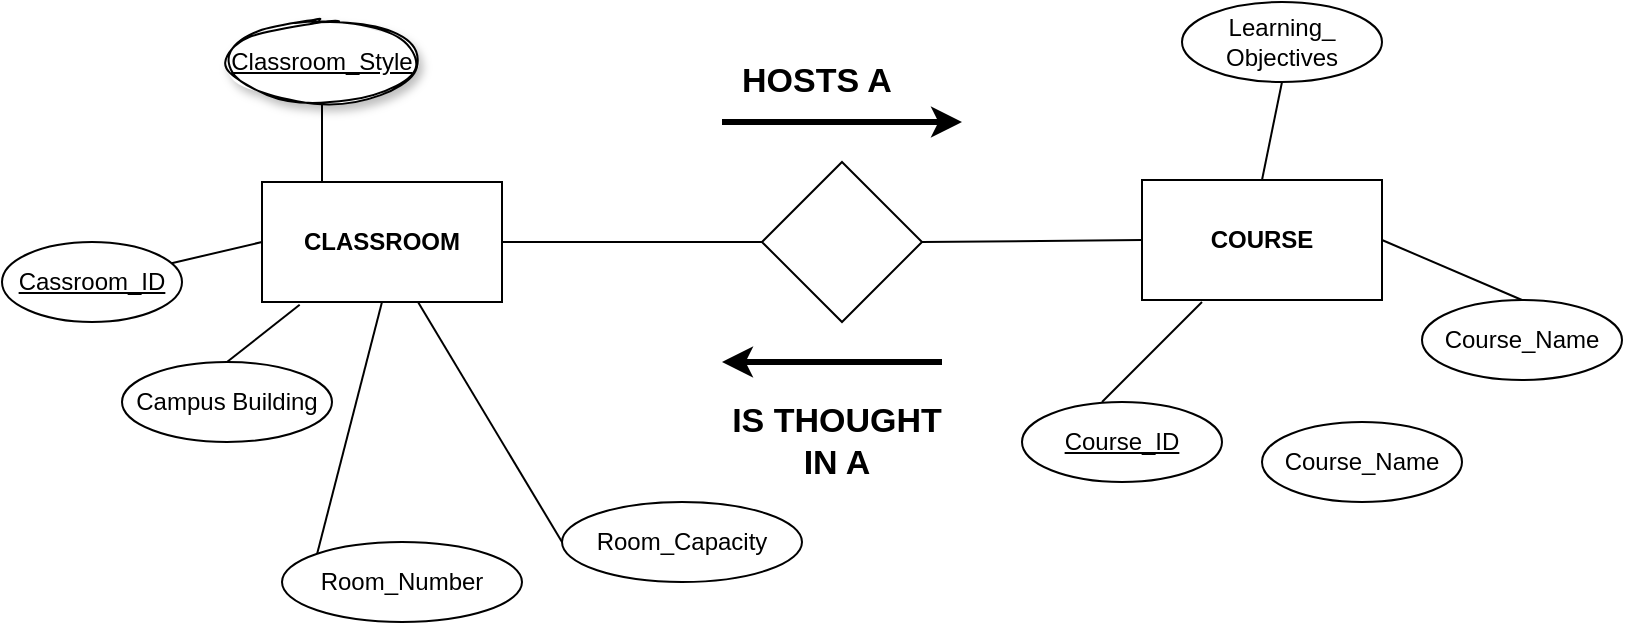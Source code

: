 <mxfile version="14.0.1" type="github">
  <diagram id="FDvBxADv8N06hc_olc51" name="Page-1">
    <mxGraphModel dx="1038" dy="548" grid="1" gridSize="10" guides="1" tooltips="1" connect="1" arrows="1" fold="1" page="1" pageScale="1" pageWidth="850" pageHeight="1100" math="0" shadow="0">
      <root>
        <mxCell id="0" />
        <mxCell id="1" parent="0" />
        <mxCell id="1JErVeD1ttZ6OdPishEA-1" value="CLASSROOM" style="rounded=0;whiteSpace=wrap;html=1;fontStyle=1" parent="1" vertex="1">
          <mxGeometry x="148" y="310" width="120" height="60" as="geometry" />
        </mxCell>
        <mxCell id="1JErVeD1ttZ6OdPishEA-2" value="COURSE" style="rounded=0;whiteSpace=wrap;html=1;fontStyle=1" parent="1" vertex="1">
          <mxGeometry x="588" y="309" width="120" height="60" as="geometry" />
        </mxCell>
        <mxCell id="1JErVeD1ttZ6OdPishEA-3" value="&lt;u&gt;Cassroom_ID&lt;/u&gt;" style="ellipse;whiteSpace=wrap;html=1;" parent="1" vertex="1">
          <mxGeometry x="18" y="340" width="90" height="40" as="geometry" />
        </mxCell>
        <mxCell id="1JErVeD1ttZ6OdPishEA-4" value="" style="endArrow=none;html=1;" parent="1" source="1JErVeD1ttZ6OdPishEA-3" edge="1">
          <mxGeometry width="50" height="50" relative="1" as="geometry">
            <mxPoint x="98" y="390" as="sourcePoint" />
            <mxPoint x="148" y="340" as="targetPoint" />
          </mxGeometry>
        </mxCell>
        <mxCell id="M33G9GwXgaiTnWeXT5Mb-1" value="Campus Building" style="ellipse;whiteSpace=wrap;html=1;" parent="1" vertex="1">
          <mxGeometry x="78" y="400" width="105" height="40" as="geometry" />
        </mxCell>
        <mxCell id="M33G9GwXgaiTnWeXT5Mb-2" value="" style="endArrow=none;html=1;exitX=0.5;exitY=0;exitDx=0;exitDy=0;entryX=0.157;entryY=1.023;entryDx=0;entryDy=0;entryPerimeter=0;" parent="1" source="M33G9GwXgaiTnWeXT5Mb-1" target="1JErVeD1ttZ6OdPishEA-1" edge="1">
          <mxGeometry width="50" height="50" relative="1" as="geometry">
            <mxPoint x="92.8" y="410.18" as="sourcePoint" />
            <mxPoint x="158" y="350" as="targetPoint" />
          </mxGeometry>
        </mxCell>
        <mxCell id="M33G9GwXgaiTnWeXT5Mb-3" value="Room_Number" style="ellipse;whiteSpace=wrap;html=1;" parent="1" vertex="1">
          <mxGeometry x="158" y="490" width="120" height="40" as="geometry" />
        </mxCell>
        <mxCell id="M33G9GwXgaiTnWeXT5Mb-4" value="Room_Capacity" style="ellipse;whiteSpace=wrap;html=1;" parent="1" vertex="1">
          <mxGeometry x="298" y="470" width="120" height="40" as="geometry" />
        </mxCell>
        <mxCell id="M33G9GwXgaiTnWeXT5Mb-6" value="Classroom_Style" style="ellipse;whiteSpace=wrap;html=1;align=center;fontStyle=4;sketch=1;shadow=1;" parent="1" vertex="1">
          <mxGeometry x="128" y="230" width="100" height="40" as="geometry" />
        </mxCell>
        <mxCell id="M33G9GwXgaiTnWeXT5Mb-7" value="" style="endArrow=none;html=1;exitX=0.25;exitY=0;exitDx=0;exitDy=0;" parent="1" source="1JErVeD1ttZ6OdPishEA-1" target="M33G9GwXgaiTnWeXT5Mb-6" edge="1">
          <mxGeometry width="50" height="50" relative="1" as="geometry">
            <mxPoint x="68" y="350" as="sourcePoint" />
            <mxPoint x="118" y="300" as="targetPoint" />
          </mxGeometry>
        </mxCell>
        <mxCell id="M33G9GwXgaiTnWeXT5Mb-8" value="" style="endArrow=none;html=1;entryX=0;entryY=0.5;entryDx=0;entryDy=0;" parent="1" source="1JErVeD1ttZ6OdPishEA-1" target="M33G9GwXgaiTnWeXT5Mb-4" edge="1">
          <mxGeometry width="50" height="50" relative="1" as="geometry">
            <mxPoint x="268" y="370" as="sourcePoint" />
            <mxPoint x="318" y="320" as="targetPoint" />
          </mxGeometry>
        </mxCell>
        <mxCell id="M33G9GwXgaiTnWeXT5Mb-9" value="" style="endArrow=none;html=1;entryX=0;entryY=0;entryDx=0;entryDy=0;exitX=0.5;exitY=1;exitDx=0;exitDy=0;" parent="1" source="1JErVeD1ttZ6OdPishEA-1" target="M33G9GwXgaiTnWeXT5Mb-3" edge="1">
          <mxGeometry width="50" height="50" relative="1" as="geometry">
            <mxPoint x="-42" y="360" as="sourcePoint" />
            <mxPoint x="8" y="310" as="targetPoint" />
          </mxGeometry>
        </mxCell>
        <mxCell id="M1ChuYbSMDmC6COE1VBh-1" value="" style="rhombus;whiteSpace=wrap;html=1;" vertex="1" parent="1">
          <mxGeometry x="398" y="300" width="80" height="80" as="geometry" />
        </mxCell>
        <mxCell id="M1ChuYbSMDmC6COE1VBh-2" value="" style="endArrow=none;html=1;entryX=0;entryY=0.5;entryDx=0;entryDy=0;exitX=1;exitY=0.5;exitDx=0;exitDy=0;" edge="1" parent="1" source="1JErVeD1ttZ6OdPishEA-1" target="M1ChuYbSMDmC6COE1VBh-1">
          <mxGeometry width="50" height="50" relative="1" as="geometry">
            <mxPoint x="308" y="380" as="sourcePoint" />
            <mxPoint x="358" y="330" as="targetPoint" />
          </mxGeometry>
        </mxCell>
        <mxCell id="M1ChuYbSMDmC6COE1VBh-3" value="" style="endArrow=none;html=1;entryX=0;entryY=0.5;entryDx=0;entryDy=0;exitX=1;exitY=0.5;exitDx=0;exitDy=0;" edge="1" parent="1" source="M1ChuYbSMDmC6COE1VBh-1" target="1JErVeD1ttZ6OdPishEA-2">
          <mxGeometry width="50" height="50" relative="1" as="geometry">
            <mxPoint x="578" y="370" as="sourcePoint" />
            <mxPoint x="628" y="320" as="targetPoint" />
          </mxGeometry>
        </mxCell>
        <mxCell id="M1ChuYbSMDmC6COE1VBh-4" value="" style="endArrow=classic;html=1;strokeWidth=3;" edge="1" parent="1">
          <mxGeometry width="50" height="50" relative="1" as="geometry">
            <mxPoint x="378" y="280" as="sourcePoint" />
            <mxPoint x="498" y="280" as="targetPoint" />
          </mxGeometry>
        </mxCell>
        <mxCell id="M1ChuYbSMDmC6COE1VBh-5" value="HOSTS A" style="text;html=1;strokeColor=none;fillColor=none;align=center;verticalAlign=middle;whiteSpace=wrap;rounded=0;fontStyle=1;fontSize=17;" vertex="1" parent="1">
          <mxGeometry x="383" y="250" width="85" height="20" as="geometry" />
        </mxCell>
        <mxCell id="M1ChuYbSMDmC6COE1VBh-6" value="" style="endArrow=classic;html=1;strokeWidth=3;" edge="1" parent="1">
          <mxGeometry width="50" height="50" relative="1" as="geometry">
            <mxPoint x="488" y="400" as="sourcePoint" />
            <mxPoint x="378" y="400" as="targetPoint" />
          </mxGeometry>
        </mxCell>
        <mxCell id="M1ChuYbSMDmC6COE1VBh-7" value="IS THOUGHT &lt;br&gt;IN A" style="text;html=1;strokeColor=none;fillColor=none;align=center;verticalAlign=middle;whiteSpace=wrap;rounded=0;fontStyle=1;fontSize=17;" vertex="1" parent="1">
          <mxGeometry x="363" y="430" width="145" height="20" as="geometry" />
        </mxCell>
        <mxCell id="M1ChuYbSMDmC6COE1VBh-8" value="Course_Name" style="ellipse;whiteSpace=wrap;html=1;align=center;fontSize=12;" vertex="1" parent="1">
          <mxGeometry x="648" y="430" width="100" height="40" as="geometry" />
        </mxCell>
        <mxCell id="M1ChuYbSMDmC6COE1VBh-9" value="Course_ID" style="ellipse;whiteSpace=wrap;html=1;align=center;fontStyle=4;fontSize=12;" vertex="1" parent="1">
          <mxGeometry x="528" y="420" width="100" height="40" as="geometry" />
        </mxCell>
        <mxCell id="M1ChuYbSMDmC6COE1VBh-10" value="" style="endArrow=none;html=1;strokeWidth=1;fontSize=9;" edge="1" parent="1">
          <mxGeometry width="50" height="50" relative="1" as="geometry">
            <mxPoint x="568" y="420" as="sourcePoint" />
            <mxPoint x="618" y="370" as="targetPoint" />
          </mxGeometry>
        </mxCell>
        <mxCell id="M1ChuYbSMDmC6COE1VBh-11" value="Course_Name" style="ellipse;whiteSpace=wrap;html=1;align=center;fontSize=12;" vertex="1" parent="1">
          <mxGeometry x="728" y="369" width="100" height="40" as="geometry" />
        </mxCell>
        <mxCell id="M1ChuYbSMDmC6COE1VBh-12" value="" style="endArrow=none;html=1;strokeWidth=1;fontSize=12;entryX=0.5;entryY=0;entryDx=0;entryDy=0;exitX=1;exitY=0.5;exitDx=0;exitDy=0;" edge="1" parent="1" source="1JErVeD1ttZ6OdPishEA-2" target="M1ChuYbSMDmC6COE1VBh-11">
          <mxGeometry width="50" height="50" relative="1" as="geometry">
            <mxPoint x="618" y="290" as="sourcePoint" />
            <mxPoint x="668" y="240" as="targetPoint" />
          </mxGeometry>
        </mxCell>
        <mxCell id="M1ChuYbSMDmC6COE1VBh-13" value="&lt;div&gt;Learning_&lt;/div&gt;&lt;div&gt;Objectives&lt;/div&gt;" style="ellipse;whiteSpace=wrap;html=1;align=center;fontSize=12;" vertex="1" parent="1">
          <mxGeometry x="608" y="220" width="100" height="40" as="geometry" />
        </mxCell>
        <mxCell id="M1ChuYbSMDmC6COE1VBh-14" value="" style="endArrow=none;html=1;strokeWidth=1;fontSize=12;entryX=0.5;entryY=1;entryDx=0;entryDy=0;exitX=0.5;exitY=0;exitDx=0;exitDy=0;" edge="1" parent="1" source="1JErVeD1ttZ6OdPishEA-2" target="M1ChuYbSMDmC6COE1VBh-13">
          <mxGeometry width="50" height="50" relative="1" as="geometry">
            <mxPoint x="590" y="330" as="sourcePoint" />
            <mxPoint x="640" y="280" as="targetPoint" />
          </mxGeometry>
        </mxCell>
      </root>
    </mxGraphModel>
  </diagram>
</mxfile>
